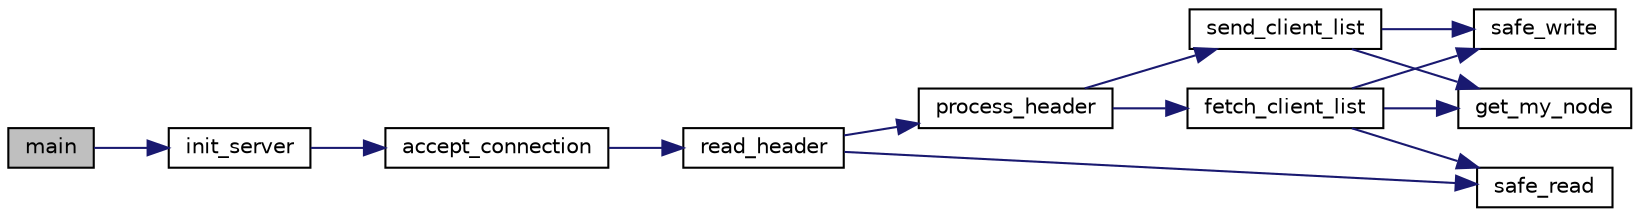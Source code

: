 digraph "main"
{
 // LATEX_PDF_SIZE
  edge [fontname="Helvetica",fontsize="10",labelfontname="Helvetica",labelfontsize="10"];
  node [fontname="Helvetica",fontsize="10",shape=record];
  rankdir="LR";
  Node1 [label="main",height=0.2,width=0.4,color="black", fillcolor="grey75", style="filled", fontcolor="black",tooltip=" "];
  Node1 -> Node2 [color="midnightblue",fontsize="10",style="solid",fontname="Helvetica"];
  Node2 [label="init_server",height=0.2,width=0.4,color="black", fillcolor="white", style="filled",URL="$server_8h.html#ad7de155004abd1b0a8577003348ba464",tooltip="Launches a server instance, connected to the peer-to-peer network 'hostname'."];
  Node2 -> Node3 [color="midnightblue",fontsize="10",style="solid",fontname="Helvetica"];
  Node3 [label="accept_connection",height=0.2,width=0.4,color="black", fillcolor="white", style="filled",URL="$network_2server_8c.html#a873dc571b495b7da48951acc844a7b0b",tooltip=" "];
  Node3 -> Node4 [color="midnightblue",fontsize="10",style="solid",fontname="Helvetica"];
  Node4 [label="read_header",height=0.2,width=0.4,color="black", fillcolor="white", style="filled",URL="$get__data_8h.html#a764b554b18055697e4032f0a173185e4",tooltip="Waits a header in 'sockfd', reads it and processes it."];
  Node4 -> Node5 [color="midnightblue",fontsize="10",style="solid",fontname="Helvetica"];
  Node5 [label="process_header",height=0.2,width=0.4,color="black", fillcolor="white", style="filled",URL="$get__data_8c.html#a56fe14e6f01f9d30d47882381d50d1f1",tooltip=" "];
  Node5 -> Node6 [color="midnightblue",fontsize="10",style="solid",fontname="Helvetica"];
  Node6 [label="fetch_client_list",height=0.2,width=0.4,color="black", fillcolor="white", style="filled",URL="$get__data_8c.html#ad45197fe0e164a777849753c436479ea",tooltip="Merges my neighbours list with the one sent by 'neighbour_id'."];
  Node6 -> Node7 [color="midnightblue",fontsize="10",style="solid",fontname="Helvetica"];
  Node7 [label="get_my_node",height=0.2,width=0.4,color="black", fillcolor="white", style="filled",URL="$client_8h.html#a4ea1881daff49eeaf17c8600631e7cf0",tooltip="Get the my node object."];
  Node6 -> Node8 [color="midnightblue",fontsize="10",style="solid",fontname="Helvetica"];
  Node8 [label="safe_read",height=0.2,width=0.4,color="black", fillcolor="white", style="filled",URL="$safe_8h.html#a5cdb8f1fd0a2b177164e88074639a648",tooltip="Reads safely in a file descriptor until '\\r\\n\\r\\n'."];
  Node6 -> Node9 [color="midnightblue",fontsize="10",style="solid",fontname="Helvetica"];
  Node9 [label="safe_write",height=0.2,width=0.4,color="black", fillcolor="white", style="filled",URL="$safe_8h.html#a405edff38f586c79822927a3b981e504",tooltip="Writes safely to a file descriptor."];
  Node5 -> Node10 [color="midnightblue",fontsize="10",style="solid",fontname="Helvetica"];
  Node10 [label="send_client_list",height=0.2,width=0.4,color="black", fillcolor="white", style="filled",URL="$send__data_8h.html#a70da282508006ff2f6b07d7b410ce8be",tooltip="Sends my client list to a node via 'sockfd'."];
  Node10 -> Node7 [color="midnightblue",fontsize="10",style="solid",fontname="Helvetica"];
  Node10 -> Node9 [color="midnightblue",fontsize="10",style="solid",fontname="Helvetica"];
  Node4 -> Node8 [color="midnightblue",fontsize="10",style="solid",fontname="Helvetica"];
}
